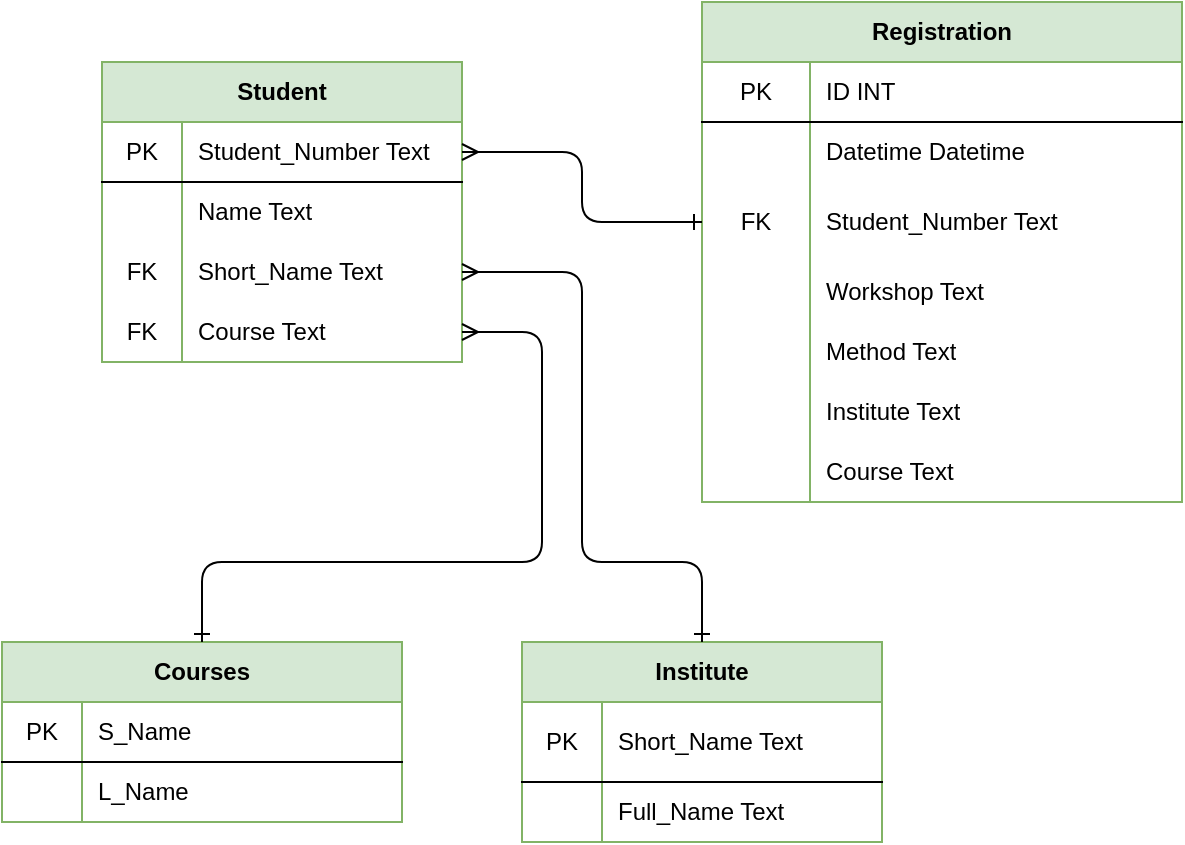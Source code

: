 <mxfile version="14.4.3" type="device"><diagram id="hp2AokKyDz6SQuc52x2y" name="Pagina-1"><mxGraphModel dx="1086" dy="806" grid="1" gridSize="10" guides="1" tooltips="1" connect="1" arrows="1" fold="1" page="1" pageScale="1" pageWidth="827" pageHeight="1169" math="0" shadow="0"><root><mxCell id="0"/><mxCell id="1" parent="0"/><mxCell id="2b7ewxlVUJMGrRr62if1-1" value="Student" style="shape=table;html=1;whiteSpace=wrap;startSize=30;container=1;collapsible=0;childLayout=tableLayout;fixedRows=1;rowLines=0;fontStyle=1;align=center;fillColor=#d5e8d4;strokeColor=#82b366;" parent="1" vertex="1"><mxGeometry x="180" y="70" width="180" height="150" as="geometry"/></mxCell><mxCell id="2b7ewxlVUJMGrRr62if1-2" value="" style="shape=partialRectangle;html=1;whiteSpace=wrap;collapsible=0;dropTarget=0;pointerEvents=0;fillColor=none;top=0;left=0;bottom=1;right=0;points=[[0,0.5],[1,0.5]];portConstraint=eastwest;" parent="2b7ewxlVUJMGrRr62if1-1" vertex="1"><mxGeometry y="30" width="180" height="30" as="geometry"/></mxCell><mxCell id="2b7ewxlVUJMGrRr62if1-3" value="PK" style="shape=partialRectangle;html=1;whiteSpace=wrap;connectable=0;fillColor=none;top=0;left=0;bottom=0;right=0;overflow=hidden;" parent="2b7ewxlVUJMGrRr62if1-2" vertex="1"><mxGeometry width="40" height="30" as="geometry"/></mxCell><mxCell id="2b7ewxlVUJMGrRr62if1-4" value="Student_Number Text" style="shape=partialRectangle;html=1;whiteSpace=wrap;connectable=0;fillColor=none;top=0;left=0;bottom=0;right=0;align=left;spacingLeft=6;overflow=hidden;" parent="2b7ewxlVUJMGrRr62if1-2" vertex="1"><mxGeometry x="40" width="140" height="30" as="geometry"/></mxCell><mxCell id="2b7ewxlVUJMGrRr62if1-5" value="" style="shape=partialRectangle;html=1;whiteSpace=wrap;collapsible=0;dropTarget=0;pointerEvents=0;fillColor=none;top=0;left=0;bottom=0;right=0;points=[[0,0.5],[1,0.5]];portConstraint=eastwest;" parent="2b7ewxlVUJMGrRr62if1-1" vertex="1"><mxGeometry y="60" width="180" height="30" as="geometry"/></mxCell><mxCell id="2b7ewxlVUJMGrRr62if1-6" value="" style="shape=partialRectangle;html=1;whiteSpace=wrap;connectable=0;fillColor=none;top=0;left=0;bottom=0;right=0;overflow=hidden;" parent="2b7ewxlVUJMGrRr62if1-5" vertex="1"><mxGeometry width="40" height="30" as="geometry"/></mxCell><mxCell id="2b7ewxlVUJMGrRr62if1-7" value="Name Text" style="shape=partialRectangle;html=1;whiteSpace=wrap;connectable=0;fillColor=none;top=0;left=0;bottom=0;right=0;align=left;spacingLeft=6;overflow=hidden;" parent="2b7ewxlVUJMGrRr62if1-5" vertex="1"><mxGeometry x="40" width="140" height="30" as="geometry"/></mxCell><mxCell id="2b7ewxlVUJMGrRr62if1-8" value="" style="shape=partialRectangle;html=1;whiteSpace=wrap;collapsible=0;dropTarget=0;pointerEvents=0;fillColor=none;top=0;left=0;bottom=0;right=0;points=[[0,0.5],[1,0.5]];portConstraint=eastwest;" parent="2b7ewxlVUJMGrRr62if1-1" vertex="1"><mxGeometry y="90" width="180" height="30" as="geometry"/></mxCell><mxCell id="2b7ewxlVUJMGrRr62if1-9" value="FK" style="shape=partialRectangle;html=1;whiteSpace=wrap;connectable=0;fillColor=none;top=0;left=0;bottom=0;right=0;overflow=hidden;" parent="2b7ewxlVUJMGrRr62if1-8" vertex="1"><mxGeometry width="40" height="30" as="geometry"/></mxCell><mxCell id="2b7ewxlVUJMGrRr62if1-10" value="Short_Name Text" style="shape=partialRectangle;html=1;whiteSpace=wrap;connectable=0;fillColor=none;top=0;left=0;bottom=0;right=0;align=left;spacingLeft=6;overflow=hidden;" parent="2b7ewxlVUJMGrRr62if1-8" vertex="1"><mxGeometry x="40" width="140" height="30" as="geometry"/></mxCell><mxCell id="yiGRfPzn2_ld8A45EWmV-28" value="" style="shape=partialRectangle;html=1;whiteSpace=wrap;collapsible=0;dropTarget=0;pointerEvents=0;fillColor=none;top=0;left=0;bottom=0;right=0;points=[[0,0.5],[1,0.5]];portConstraint=eastwest;" parent="2b7ewxlVUJMGrRr62if1-1" vertex="1"><mxGeometry y="120" width="180" height="30" as="geometry"/></mxCell><mxCell id="yiGRfPzn2_ld8A45EWmV-29" value="FK" style="shape=partialRectangle;html=1;whiteSpace=wrap;connectable=0;fillColor=none;top=0;left=0;bottom=0;right=0;overflow=hidden;" parent="yiGRfPzn2_ld8A45EWmV-28" vertex="1"><mxGeometry width="40" height="30" as="geometry"/></mxCell><mxCell id="yiGRfPzn2_ld8A45EWmV-30" value="Course Text" style="shape=partialRectangle;html=1;whiteSpace=wrap;connectable=0;fillColor=none;top=0;left=0;bottom=0;right=0;align=left;spacingLeft=6;overflow=hidden;" parent="yiGRfPzn2_ld8A45EWmV-28" vertex="1"><mxGeometry x="40" width="140" height="30" as="geometry"/></mxCell><mxCell id="2b7ewxlVUJMGrRr62if1-11" value="Institute" style="shape=table;html=1;whiteSpace=wrap;startSize=30;container=1;collapsible=0;childLayout=tableLayout;fixedRows=1;rowLines=0;fontStyle=1;align=center;fillColor=#d5e8d4;strokeColor=#82b366;" parent="1" vertex="1"><mxGeometry x="390" y="360" width="180" height="100" as="geometry"/></mxCell><mxCell id="2b7ewxlVUJMGrRr62if1-12" value="" style="shape=partialRectangle;html=1;whiteSpace=wrap;collapsible=0;dropTarget=0;pointerEvents=0;fillColor=none;top=0;left=0;bottom=1;right=0;points=[[0,0.5],[1,0.5]];portConstraint=eastwest;" parent="2b7ewxlVUJMGrRr62if1-11" vertex="1"><mxGeometry y="30" width="180" height="40" as="geometry"/></mxCell><mxCell id="2b7ewxlVUJMGrRr62if1-13" value="PK" style="shape=partialRectangle;html=1;whiteSpace=wrap;connectable=0;fillColor=none;top=0;left=0;bottom=0;right=0;overflow=hidden;" parent="2b7ewxlVUJMGrRr62if1-12" vertex="1"><mxGeometry width="40" height="40" as="geometry"/></mxCell><mxCell id="2b7ewxlVUJMGrRr62if1-14" value="Short_Name Text" style="shape=partialRectangle;html=1;whiteSpace=wrap;connectable=0;fillColor=none;top=0;left=0;bottom=0;right=0;align=left;spacingLeft=6;overflow=hidden;" parent="2b7ewxlVUJMGrRr62if1-12" vertex="1"><mxGeometry x="40" width="140" height="40" as="geometry"/></mxCell><mxCell id="2b7ewxlVUJMGrRr62if1-15" value="" style="shape=partialRectangle;html=1;whiteSpace=wrap;collapsible=0;dropTarget=0;pointerEvents=0;fillColor=none;top=0;left=0;bottom=0;right=0;points=[[0,0.5],[1,0.5]];portConstraint=eastwest;" parent="2b7ewxlVUJMGrRr62if1-11" vertex="1"><mxGeometry y="70" width="180" height="30" as="geometry"/></mxCell><mxCell id="2b7ewxlVUJMGrRr62if1-16" value="" style="shape=partialRectangle;html=1;whiteSpace=wrap;connectable=0;fillColor=none;top=0;left=0;bottom=0;right=0;overflow=hidden;" parent="2b7ewxlVUJMGrRr62if1-15" vertex="1"><mxGeometry width="40" height="30" as="geometry"/></mxCell><mxCell id="2b7ewxlVUJMGrRr62if1-17" value="Full_Name Text" style="shape=partialRectangle;html=1;whiteSpace=wrap;connectable=0;fillColor=none;top=0;left=0;bottom=0;right=0;align=left;spacingLeft=6;overflow=hidden;" parent="2b7ewxlVUJMGrRr62if1-15" vertex="1"><mxGeometry x="40" width="140" height="30" as="geometry"/></mxCell><mxCell id="2b7ewxlVUJMGrRr62if1-21" value="Registration" style="shape=table;html=1;whiteSpace=wrap;startSize=30;container=1;collapsible=0;childLayout=tableLayout;fixedRows=1;rowLines=0;fontStyle=1;align=center;fillColor=#d5e8d4;strokeColor=#82b366;" parent="1" vertex="1"><mxGeometry x="480" y="40" width="240" height="250" as="geometry"/></mxCell><mxCell id="2b7ewxlVUJMGrRr62if1-22" value="" style="shape=partialRectangle;html=1;whiteSpace=wrap;collapsible=0;dropTarget=0;pointerEvents=0;fillColor=none;top=0;left=0;bottom=1;right=0;points=[[0,0.5],[1,0.5]];portConstraint=eastwest;" parent="2b7ewxlVUJMGrRr62if1-21" vertex="1"><mxGeometry y="30" width="240" height="30" as="geometry"/></mxCell><mxCell id="2b7ewxlVUJMGrRr62if1-23" value="PK" style="shape=partialRectangle;html=1;whiteSpace=wrap;connectable=0;fillColor=none;top=0;left=0;bottom=0;right=0;overflow=hidden;" parent="2b7ewxlVUJMGrRr62if1-22" vertex="1"><mxGeometry width="54" height="30" as="geometry"/></mxCell><mxCell id="2b7ewxlVUJMGrRr62if1-24" value="ID INT" style="shape=partialRectangle;html=1;whiteSpace=wrap;connectable=0;fillColor=none;top=0;left=0;bottom=0;right=0;align=left;spacingLeft=6;overflow=hidden;" parent="2b7ewxlVUJMGrRr62if1-22" vertex="1"><mxGeometry x="54" width="186" height="30" as="geometry"/></mxCell><mxCell id="2b7ewxlVUJMGrRr62if1-28" value="" style="shape=partialRectangle;html=1;whiteSpace=wrap;collapsible=0;dropTarget=0;pointerEvents=0;fillColor=none;top=0;left=0;bottom=0;right=0;points=[[0,0.5],[1,0.5]];portConstraint=eastwest;" parent="2b7ewxlVUJMGrRr62if1-21" vertex="1"><mxGeometry y="60" width="240" height="30" as="geometry"/></mxCell><mxCell id="2b7ewxlVUJMGrRr62if1-29" value="" style="shape=partialRectangle;html=1;whiteSpace=wrap;connectable=0;fillColor=none;top=0;left=0;bottom=0;right=0;overflow=hidden;" parent="2b7ewxlVUJMGrRr62if1-28" vertex="1"><mxGeometry width="54" height="30" as="geometry"/></mxCell><mxCell id="2b7ewxlVUJMGrRr62if1-30" value="Datetime Datetime" style="shape=partialRectangle;html=1;whiteSpace=wrap;connectable=0;fillColor=none;top=0;left=0;bottom=0;right=0;align=left;spacingLeft=6;overflow=hidden;" parent="2b7ewxlVUJMGrRr62if1-28" vertex="1"><mxGeometry x="54" width="186" height="30" as="geometry"/></mxCell><mxCell id="2b7ewxlVUJMGrRr62if1-25" value="" style="shape=partialRectangle;html=1;whiteSpace=wrap;collapsible=0;dropTarget=0;pointerEvents=0;fillColor=none;top=0;left=0;bottom=0;right=0;points=[[0,0.5],[1,0.5]];portConstraint=eastwest;" parent="2b7ewxlVUJMGrRr62if1-21" vertex="1"><mxGeometry y="90" width="240" height="40" as="geometry"/></mxCell><mxCell id="2b7ewxlVUJMGrRr62if1-26" value="FK" style="shape=partialRectangle;html=1;whiteSpace=wrap;connectable=0;fillColor=none;top=0;left=0;bottom=0;right=0;overflow=hidden;" parent="2b7ewxlVUJMGrRr62if1-25" vertex="1"><mxGeometry width="54" height="40" as="geometry"/></mxCell><mxCell id="2b7ewxlVUJMGrRr62if1-27" value="Student_Number Text" style="shape=partialRectangle;html=1;whiteSpace=wrap;connectable=0;fillColor=none;top=0;left=0;bottom=0;right=0;align=left;spacingLeft=6;overflow=hidden;" parent="2b7ewxlVUJMGrRr62if1-25" vertex="1"><mxGeometry x="54" width="186" height="40" as="geometry"/></mxCell><mxCell id="2b7ewxlVUJMGrRr62if1-40" value="" style="shape=partialRectangle;html=1;whiteSpace=wrap;collapsible=0;dropTarget=0;pointerEvents=0;fillColor=none;top=0;left=0;bottom=0;right=0;points=[[0,0.5],[1,0.5]];portConstraint=eastwest;" parent="2b7ewxlVUJMGrRr62if1-21" vertex="1"><mxGeometry y="130" width="240" height="30" as="geometry"/></mxCell><mxCell id="2b7ewxlVUJMGrRr62if1-41" value="" style="shape=partialRectangle;html=1;whiteSpace=wrap;connectable=0;fillColor=none;top=0;left=0;bottom=0;right=0;overflow=hidden;" parent="2b7ewxlVUJMGrRr62if1-40" vertex="1"><mxGeometry width="54" height="30" as="geometry"/></mxCell><mxCell id="2b7ewxlVUJMGrRr62if1-42" value="Workshop Text" style="shape=partialRectangle;html=1;whiteSpace=wrap;connectable=0;fillColor=none;top=0;left=0;bottom=0;right=0;align=left;spacingLeft=6;overflow=hidden;" parent="2b7ewxlVUJMGrRr62if1-40" vertex="1"><mxGeometry x="54" width="186" height="30" as="geometry"/></mxCell><mxCell id="2b7ewxlVUJMGrRr62if1-18" value="" style="shape=partialRectangle;html=1;whiteSpace=wrap;collapsible=0;dropTarget=0;pointerEvents=0;fillColor=none;top=0;left=0;bottom=0;right=0;points=[[0,0.5],[1,0.5]];portConstraint=eastwest;" parent="2b7ewxlVUJMGrRr62if1-21" vertex="1"><mxGeometry y="160" width="240" height="30" as="geometry"/></mxCell><mxCell id="2b7ewxlVUJMGrRr62if1-19" value="" style="shape=partialRectangle;html=1;whiteSpace=wrap;connectable=0;fillColor=none;top=0;left=0;bottom=0;right=0;overflow=hidden;" parent="2b7ewxlVUJMGrRr62if1-18" vertex="1"><mxGeometry width="54" height="30" as="geometry"/></mxCell><mxCell id="2b7ewxlVUJMGrRr62if1-20" value="Method Text" style="shape=partialRectangle;html=1;whiteSpace=wrap;connectable=0;fillColor=none;top=0;left=0;bottom=0;right=0;align=left;spacingLeft=6;overflow=hidden;" parent="2b7ewxlVUJMGrRr62if1-18" vertex="1"><mxGeometry x="54" width="186" height="30" as="geometry"/></mxCell><mxCell id="0CK7BMAGz-Plz0crv_JQ-7" value="" style="shape=partialRectangle;html=1;whiteSpace=wrap;collapsible=0;dropTarget=0;pointerEvents=0;fillColor=none;top=0;left=0;bottom=0;right=0;points=[[0,0.5],[1,0.5]];portConstraint=eastwest;" parent="2b7ewxlVUJMGrRr62if1-21" vertex="1"><mxGeometry y="190" width="240" height="30" as="geometry"/></mxCell><mxCell id="0CK7BMAGz-Plz0crv_JQ-8" value="" style="shape=partialRectangle;html=1;whiteSpace=wrap;connectable=0;fillColor=none;top=0;left=0;bottom=0;right=0;overflow=hidden;" parent="0CK7BMAGz-Plz0crv_JQ-7" vertex="1"><mxGeometry width="54" height="30" as="geometry"/></mxCell><mxCell id="0CK7BMAGz-Plz0crv_JQ-9" value="Institute Text" style="shape=partialRectangle;html=1;whiteSpace=wrap;connectable=0;fillColor=none;top=0;left=0;bottom=0;right=0;align=left;spacingLeft=6;overflow=hidden;" parent="0CK7BMAGz-Plz0crv_JQ-7" vertex="1"><mxGeometry x="54" width="186" height="30" as="geometry"/></mxCell><mxCell id="yiGRfPzn2_ld8A45EWmV-16" value="" style="shape=partialRectangle;html=1;whiteSpace=wrap;collapsible=0;dropTarget=0;pointerEvents=0;fillColor=none;top=0;left=0;bottom=0;right=0;points=[[0,0.5],[1,0.5]];portConstraint=eastwest;" parent="2b7ewxlVUJMGrRr62if1-21" vertex="1"><mxGeometry y="220" width="240" height="30" as="geometry"/></mxCell><mxCell id="yiGRfPzn2_ld8A45EWmV-17" value="" style="shape=partialRectangle;html=1;whiteSpace=wrap;connectable=0;fillColor=none;top=0;left=0;bottom=0;right=0;overflow=hidden;" parent="yiGRfPzn2_ld8A45EWmV-16" vertex="1"><mxGeometry width="54" height="30" as="geometry"/></mxCell><mxCell id="yiGRfPzn2_ld8A45EWmV-18" value="Course Text" style="shape=partialRectangle;html=1;whiteSpace=wrap;connectable=0;fillColor=none;top=0;left=0;bottom=0;right=0;align=left;spacingLeft=6;overflow=hidden;" parent="yiGRfPzn2_ld8A45EWmV-16" vertex="1"><mxGeometry x="54" width="186" height="30" as="geometry"/></mxCell><mxCell id="2b7ewxlVUJMGrRr62if1-31" value="" style="endArrow=ERone;html=1;exitX=1;exitY=0.5;exitDx=0;exitDy=0;entryX=0.5;entryY=0;entryDx=0;entryDy=0;startArrow=ERmany;startFill=0;endFill=0;" parent="1" source="2b7ewxlVUJMGrRr62if1-8" target="2b7ewxlVUJMGrRr62if1-11" edge="1"><mxGeometry width="50" height="50" relative="1" as="geometry"><mxPoint x="250" y="130" as="sourcePoint"/><mxPoint x="300" y="80" as="targetPoint"/><Array as="points"><mxPoint x="420" y="175"/><mxPoint x="420" y="320"/><mxPoint x="480" y="320"/></Array></mxGeometry></mxCell><mxCell id="2b7ewxlVUJMGrRr62if1-32" value="" style="endArrow=ERmany;html=1;entryX=1;entryY=0.5;entryDx=0;entryDy=0;startArrow=ERone;startFill=0;endFill=0;exitX=0;exitY=0.5;exitDx=0;exitDy=0;" parent="1" source="2b7ewxlVUJMGrRr62if1-25" target="2b7ewxlVUJMGrRr62if1-2" edge="1"><mxGeometry width="50" height="50" relative="1" as="geometry"><mxPoint x="390" y="160" as="sourcePoint"/><mxPoint x="440" y="280" as="targetPoint"/><Array as="points"><mxPoint x="420" y="150"/><mxPoint x="420" y="115"/></Array></mxGeometry></mxCell><mxCell id="Eha-ODRtCQPUBypZkFQQ-11" value="Courses" style="shape=table;html=1;whiteSpace=wrap;startSize=30;container=1;collapsible=0;childLayout=tableLayout;fixedRows=1;rowLines=0;fontStyle=1;align=center;fillColor=#d5e8d4;strokeColor=#82b366;" parent="1" vertex="1"><mxGeometry x="130" y="360" width="200" height="90" as="geometry"/></mxCell><mxCell id="Eha-ODRtCQPUBypZkFQQ-12" value="" style="shape=partialRectangle;html=1;whiteSpace=wrap;collapsible=0;dropTarget=0;pointerEvents=0;fillColor=none;top=0;left=0;bottom=1;right=0;points=[[0,0.5],[1,0.5]];portConstraint=eastwest;" parent="Eha-ODRtCQPUBypZkFQQ-11" vertex="1"><mxGeometry y="30" width="200" height="30" as="geometry"/></mxCell><mxCell id="Eha-ODRtCQPUBypZkFQQ-13" value="PK" style="shape=partialRectangle;html=1;whiteSpace=wrap;connectable=0;fillColor=none;top=0;left=0;bottom=0;right=0;overflow=hidden;" parent="Eha-ODRtCQPUBypZkFQQ-12" vertex="1"><mxGeometry width="40" height="30" as="geometry"/></mxCell><mxCell id="Eha-ODRtCQPUBypZkFQQ-14" value="S_Name" style="shape=partialRectangle;html=1;whiteSpace=wrap;connectable=0;fillColor=none;top=0;left=0;bottom=0;right=0;align=left;spacingLeft=6;overflow=hidden;" parent="Eha-ODRtCQPUBypZkFQQ-12" vertex="1"><mxGeometry x="40" width="160" height="30" as="geometry"/></mxCell><mxCell id="Eha-ODRtCQPUBypZkFQQ-15" value="" style="shape=partialRectangle;html=1;whiteSpace=wrap;collapsible=0;dropTarget=0;pointerEvents=0;fillColor=none;top=0;left=0;bottom=0;right=0;points=[[0,0.5],[1,0.5]];portConstraint=eastwest;" parent="Eha-ODRtCQPUBypZkFQQ-11" vertex="1"><mxGeometry y="60" width="200" height="30" as="geometry"/></mxCell><mxCell id="Eha-ODRtCQPUBypZkFQQ-16" value="" style="shape=partialRectangle;html=1;whiteSpace=wrap;connectable=0;fillColor=none;top=0;left=0;bottom=0;right=0;overflow=hidden;" parent="Eha-ODRtCQPUBypZkFQQ-15" vertex="1"><mxGeometry width="40" height="30" as="geometry"/></mxCell><mxCell id="Eha-ODRtCQPUBypZkFQQ-17" value="L_Name" style="shape=partialRectangle;html=1;whiteSpace=wrap;connectable=0;fillColor=none;top=0;left=0;bottom=0;right=0;align=left;spacingLeft=6;overflow=hidden;" parent="Eha-ODRtCQPUBypZkFQQ-15" vertex="1"><mxGeometry x="40" width="160" height="30" as="geometry"/></mxCell><mxCell id="Eha-ODRtCQPUBypZkFQQ-18" value="" style="endArrow=ERmany;html=1;entryX=1;entryY=0.5;entryDx=0;entryDy=0;exitX=0.5;exitY=0;exitDx=0;exitDy=0;endFill=0;startArrow=ERone;startFill=0;" parent="1" source="Eha-ODRtCQPUBypZkFQQ-11" target="yiGRfPzn2_ld8A45EWmV-28" edge="1"><mxGeometry width="50" height="50" relative="1" as="geometry"><mxPoint x="390" y="440" as="sourcePoint"/><mxPoint x="440" y="390" as="targetPoint"/><Array as="points"><mxPoint x="230" y="320"/><mxPoint x="400" y="320"/><mxPoint x="400" y="205"/></Array></mxGeometry></mxCell></root></mxGraphModel></diagram></mxfile>